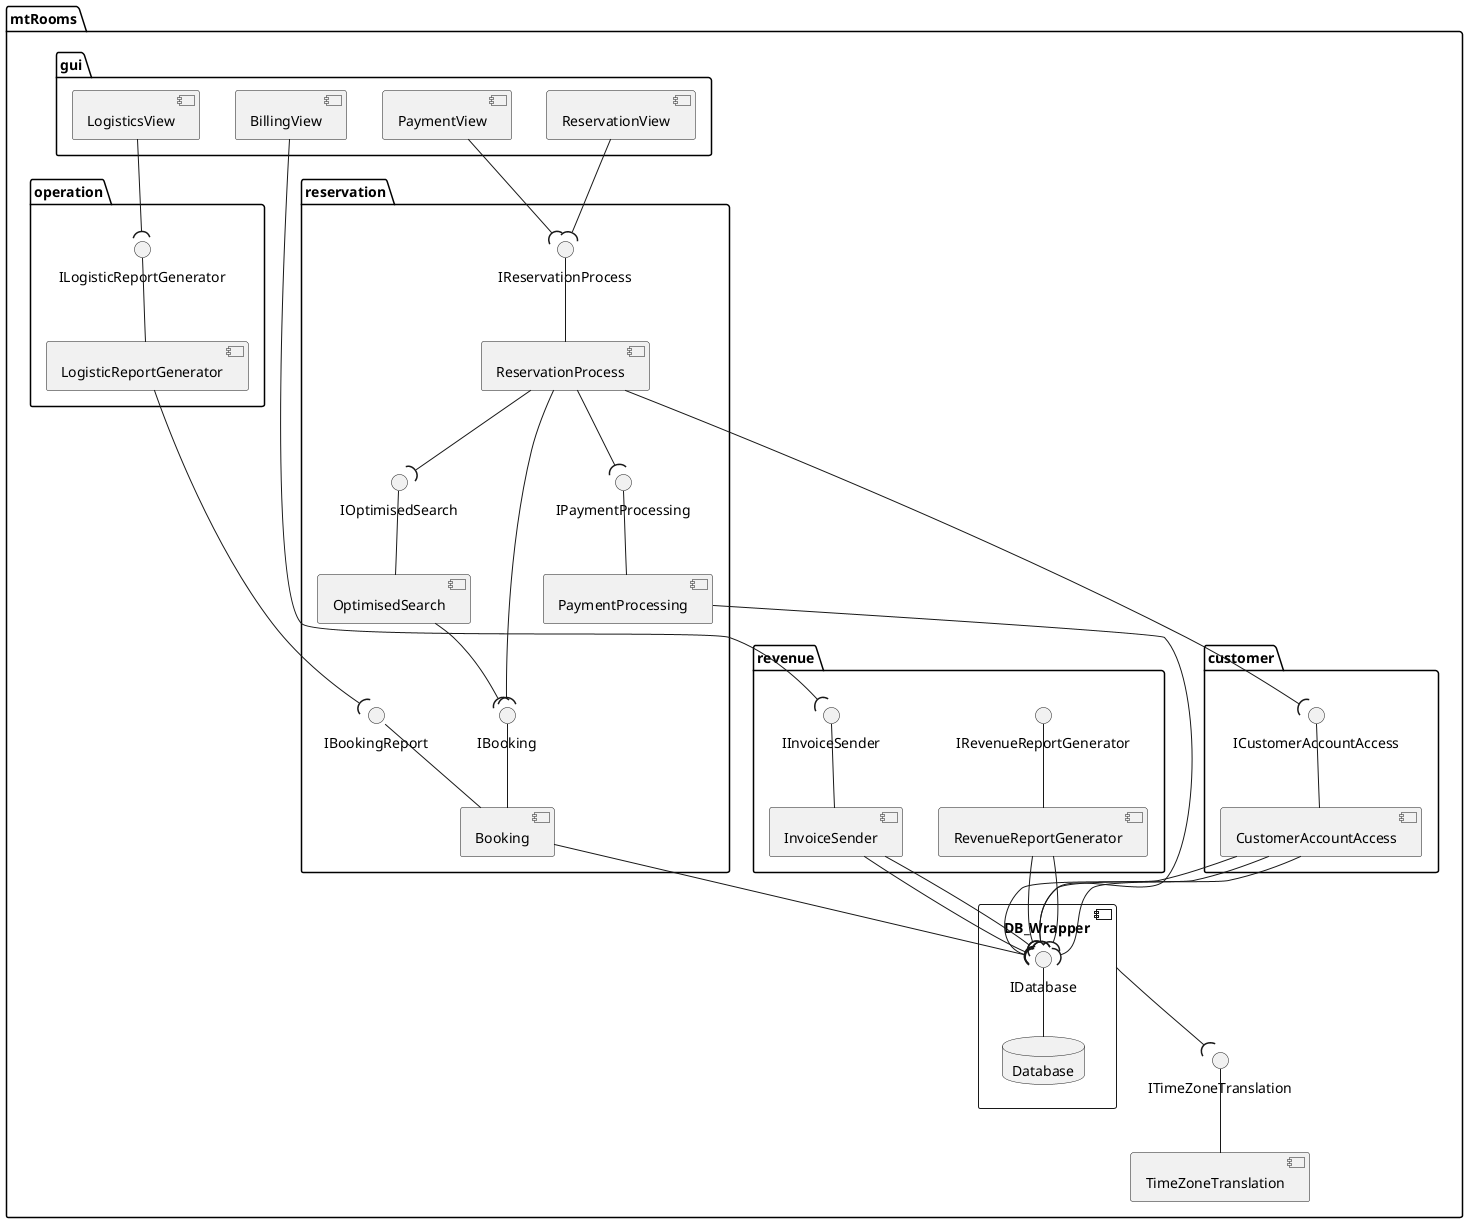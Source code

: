 @startuml

'skinparam linetype ortho
'skinparam linetype polyline

package mtRooms {
    package "gui" {
        [BillingView]
        [LogisticsView]
        [ReservationView]
        [PaymentView]
    }

    package "reservation" {
        interface IReservationProcess
        [ReservationProcess]
        interface IOptimisedSearch
        [OptimisedSearch]
        interface IPaymentProcessing
        [PaymentProcessing]
        interface IBooking
        interface IBookingReport
        [Booking]

        IReservationProcess -- ReservationProcess
        IOptimisedSearch -- OptimisedSearch

        ReservationProcess --( IOptimisedSearch

        IBooking -- Booking
        IBookingReport -- Booking
        IPaymentProcessing -- PaymentProcessing
    }

    package "customer" {
        interface ICustomerAccountAccess
        [CustomerAccountAccess]

        ICustomerAccountAccess -- CustomerAccountAccess
    }

    package "revenue" {
        [RevenueReportGenerator]
        interface IRevenueReportGenerator
        [InvoiceSender]
        interface IInvoiceSender

        IRevenueReportGenerator -- RevenueReportGenerator
        IInvoiceSender -- InvoiceSender
    }

    package "operation" {
        [LogisticReportGenerator]
        interface ILogisticReportGenerator

        ILogisticReportGenerator -- LogisticReportGenerator
    }

    component DB_Wrapper {
        interface IDatabase
        database Database

        IDatabase -- Database
    }
    
    interface ITimeZoneTranslation
    [TimeZoneTranslation]
    ITimeZoneTranslation -- TimeZoneTranslation
    
    DB_Wrapper --( ITimeZoneTranslation
    

    IInvoiceSender )-up- BillingView
    ILogisticReportGenerator )-up- LogisticsView
    ReservationView --( IReservationProcess
    PaymentView --( IReservationProcess

    ReservationProcess --( IPaymentProcessing
    ReservationProcess --( IBooking
    ReservationProcess --( ICustomerAccountAccess
    OptimisedSearch --( IBooking

    Booking --( IDatabase

    CustomerAccountAccess --( IDatabase
    CustomerAccountAccess --( IDatabase
    CustomerAccountAccess --( IDatabase

    PaymentProcessing --( IDatabase
    LogisticReportGenerator --( IBookingReport
    InvoiceSender --( IDatabase
    InvoiceSender --( IDatabase
    RevenueReportGenerator --( IDatabase
    RevenueReportGenerator --( IDatabase
}

@enduml